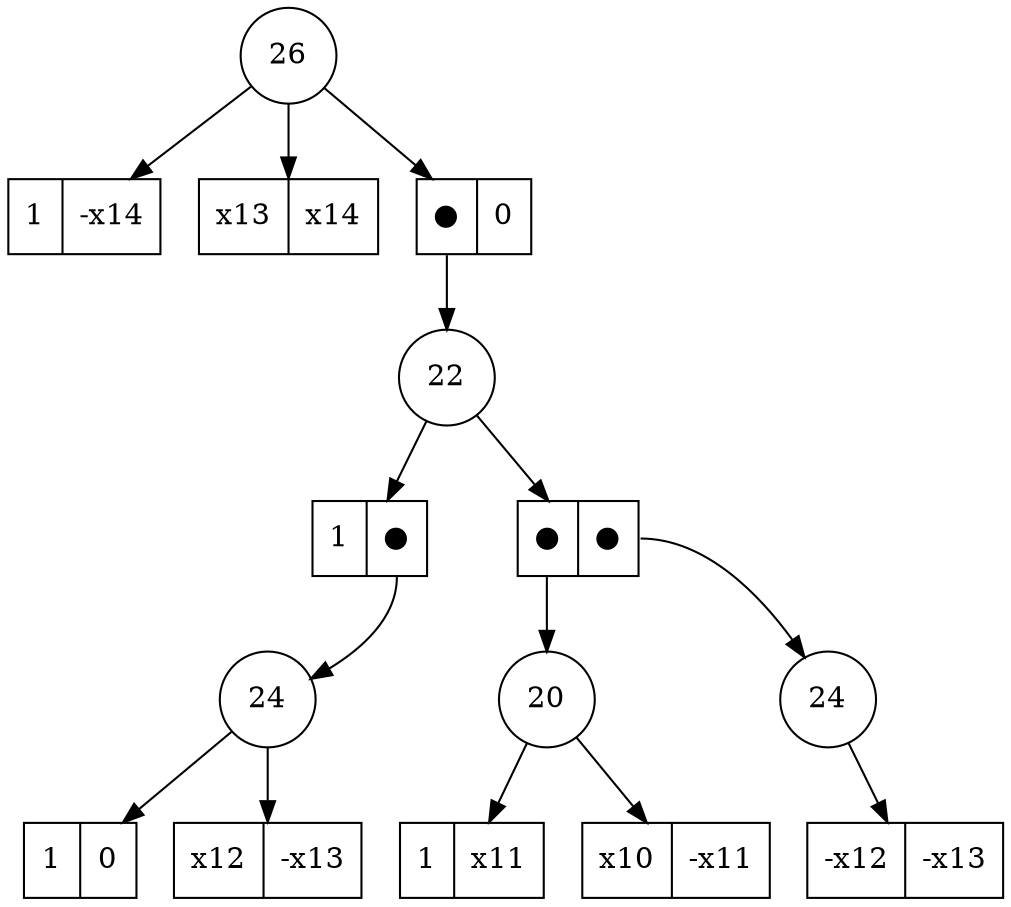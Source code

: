 digraph G {
	Dec_0_1 [shape=circle, label="26"]
	Dec_0_1 -> Ele_1_30
	Ele_1_30 [shape=record,label="<f0> 1|<f1> -x14"]
	Dec_0_1 -> Ele_1_31
	Ele_1_31 [shape=record,label="<f0> x13|<f1> x14"]
	Dec_0_1 -> Ele_1_32
	Ele_1_32 [shape=record,label="<f0> ●|<f1> 0"]
	Ele_1_32:f0 -> Dec_2_13
	Dec_2_13 [shape=circle, label="22"]
	Dec_2_13 -> Ele_3_25
	Ele_3_25 [shape=record,label="<f0> 1|<f1> ●"]
	Ele_3_25:f1 -> Dec_4_28
	Dec_4_28 [shape=circle, label="24"]
	Dec_4_28 -> Ele_5_47
	Ele_5_47 [shape=record,label="<f0> 1|<f1> 0"]
	Dec_4_28 -> Ele_5_48
	Ele_5_48 [shape=record,label="<f0> x12|<f1> -x13"]
	Dec_2_13 -> Ele_3_26
	Ele_3_26 [shape=record,label="<f0> ●|<f1> ●"]
	Ele_3_26:f0 -> Dec_4_29
	Dec_4_29 [shape=circle, label="20"]
	Dec_4_29 -> Ele_5_49
	Ele_5_49 [shape=record,label="<f0> 1|<f1> x11"]
	Dec_4_29 -> Ele_5_50
	Ele_5_50 [shape=record,label="<f0> x10|<f1> -x11"]
	Ele_3_26:f1 -> Dec_4_30
	Dec_4_30 [shape=circle, label="24"]
	Dec_4_30 -> Ele_5_51
	Ele_5_51 [shape=record,label="<f0> -x12|<f1> -x13"]
}
